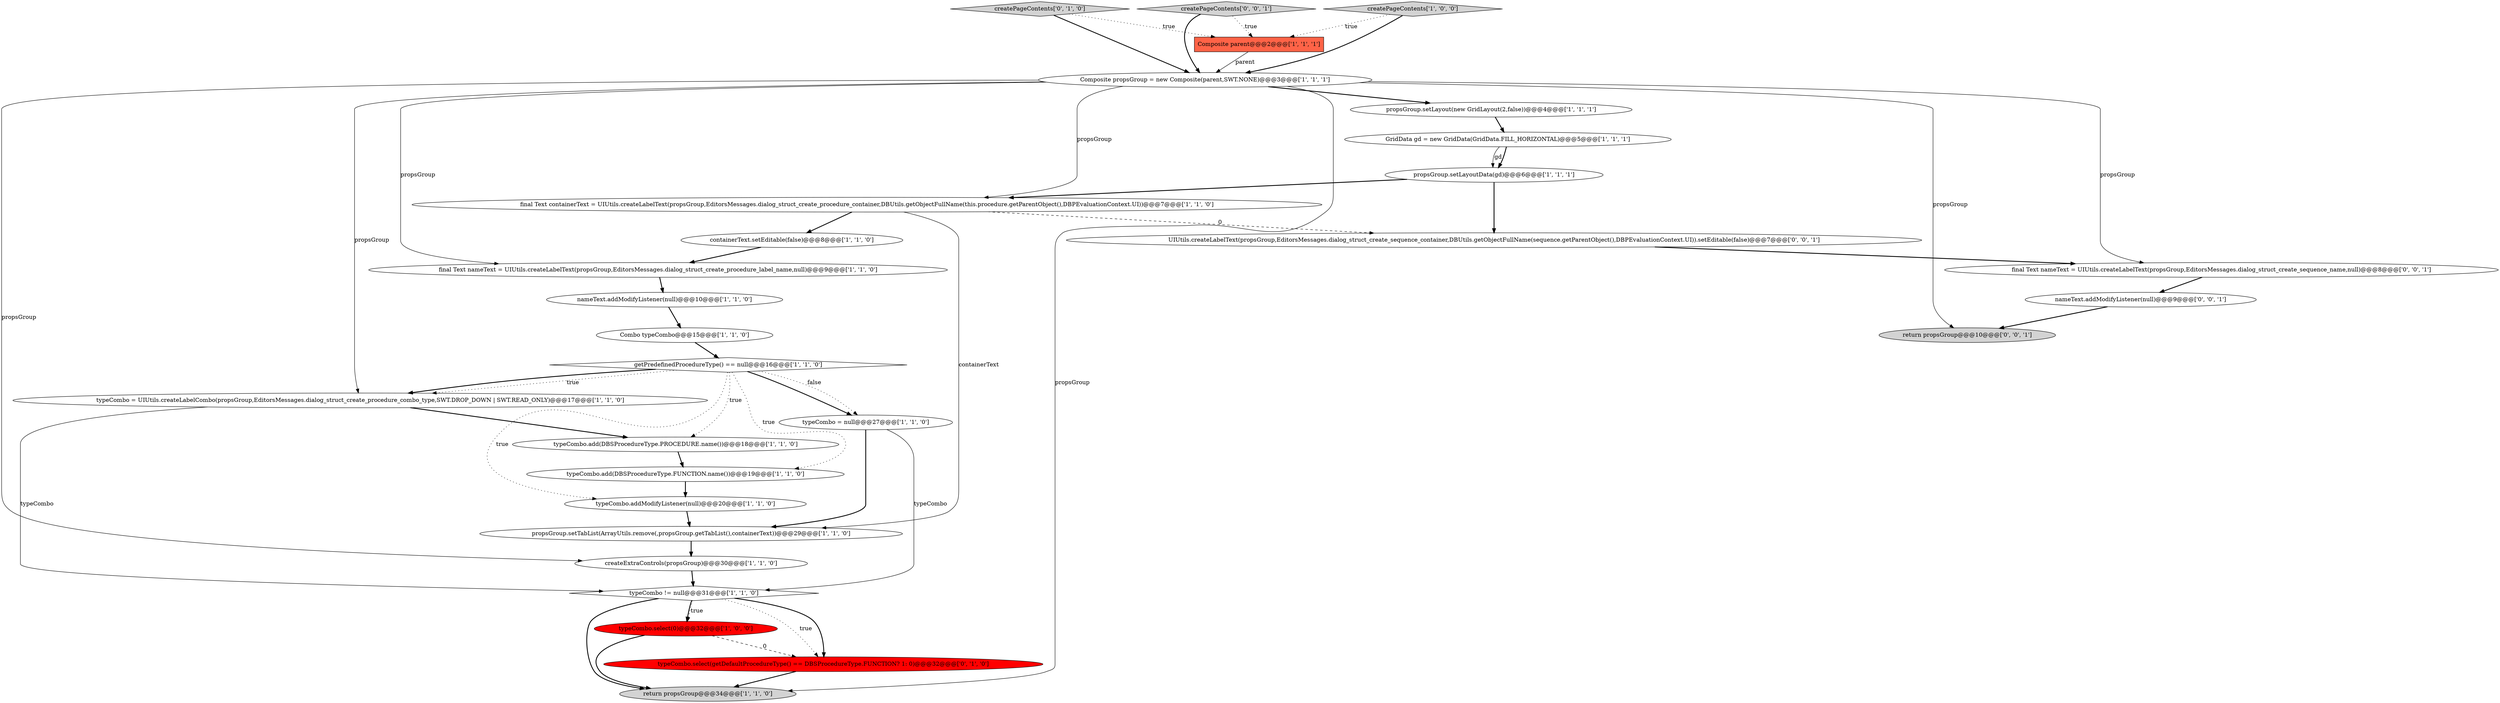 digraph {
19 [style = filled, label = "Composite parent@@@2@@@['1', '1', '1']", fillcolor = tomato, shape = box image = "AAA0AAABBB1BBB"];
25 [style = filled, label = "nameText.addModifyListener(null)@@@9@@@['0', '0', '1']", fillcolor = white, shape = ellipse image = "AAA0AAABBB3BBB"];
17 [style = filled, label = "final Text nameText = UIUtils.createLabelText(propsGroup,EditorsMessages.dialog_struct_create_procedure_label_name,null)@@@9@@@['1', '1', '0']", fillcolor = white, shape = ellipse image = "AAA0AAABBB1BBB"];
13 [style = filled, label = "createExtraControls(propsGroup)@@@30@@@['1', '1', '0']", fillcolor = white, shape = ellipse image = "AAA0AAABBB1BBB"];
15 [style = filled, label = "getPredefinedProcedureType() == null@@@16@@@['1', '1', '0']", fillcolor = white, shape = diamond image = "AAA0AAABBB1BBB"];
12 [style = filled, label = "typeCombo.select(0)@@@32@@@['1', '0', '0']", fillcolor = red, shape = ellipse image = "AAA1AAABBB1BBB"];
8 [style = filled, label = "return propsGroup@@@34@@@['1', '1', '0']", fillcolor = lightgray, shape = ellipse image = "AAA0AAABBB1BBB"];
16 [style = filled, label = "final Text containerText = UIUtils.createLabelText(propsGroup,EditorsMessages.dialog_struct_create_procedure_container,DBUtils.getObjectFullName(this.procedure.getParentObject(),DBPEvaluationContext.UI))@@@7@@@['1', '1', '0']", fillcolor = white, shape = ellipse image = "AAA0AAABBB1BBB"];
22 [style = filled, label = "createPageContents['0', '1', '0']", fillcolor = lightgray, shape = diamond image = "AAA0AAABBB2BBB"];
21 [style = filled, label = "propsGroup.setLayoutData(gd)@@@6@@@['1', '1', '1']", fillcolor = white, shape = ellipse image = "AAA0AAABBB1BBB"];
5 [style = filled, label = "typeCombo.add(DBSProcedureType.FUNCTION.name())@@@19@@@['1', '1', '0']", fillcolor = white, shape = ellipse image = "AAA0AAABBB1BBB"];
2 [style = filled, label = "typeCombo != null@@@31@@@['1', '1', '0']", fillcolor = white, shape = diamond image = "AAA0AAABBB1BBB"];
23 [style = filled, label = "typeCombo.select(getDefaultProcedureType() == DBSProcedureType.FUNCTION? 1: 0)@@@32@@@['0', '1', '0']", fillcolor = red, shape = ellipse image = "AAA1AAABBB2BBB"];
14 [style = filled, label = "Composite propsGroup = new Composite(parent,SWT.NONE)@@@3@@@['1', '1', '1']", fillcolor = white, shape = ellipse image = "AAA0AAABBB1BBB"];
0 [style = filled, label = "propsGroup.setTabList(ArrayUtils.remove(,propsGroup.getTabList(),containerText))@@@29@@@['1', '1', '0']", fillcolor = white, shape = ellipse image = "AAA0AAABBB1BBB"];
11 [style = filled, label = "nameText.addModifyListener(null)@@@10@@@['1', '1', '0']", fillcolor = white, shape = ellipse image = "AAA0AAABBB1BBB"];
26 [style = filled, label = "return propsGroup@@@10@@@['0', '0', '1']", fillcolor = lightgray, shape = ellipse image = "AAA0AAABBB3BBB"];
4 [style = filled, label = "typeCombo.add(DBSProcedureType.PROCEDURE.name())@@@18@@@['1', '1', '0']", fillcolor = white, shape = ellipse image = "AAA0AAABBB1BBB"];
20 [style = filled, label = "typeCombo.addModifyListener(null)@@@20@@@['1', '1', '0']", fillcolor = white, shape = ellipse image = "AAA0AAABBB1BBB"];
1 [style = filled, label = "Combo typeCombo@@@15@@@['1', '1', '0']", fillcolor = white, shape = ellipse image = "AAA0AAABBB1BBB"];
9 [style = filled, label = "propsGroup.setLayout(new GridLayout(2,false))@@@4@@@['1', '1', '1']", fillcolor = white, shape = ellipse image = "AAA0AAABBB1BBB"];
27 [style = filled, label = "UIUtils.createLabelText(propsGroup,EditorsMessages.dialog_struct_create_sequence_container,DBUtils.getObjectFullName(sequence.getParentObject(),DBPEvaluationContext.UI)).setEditable(false)@@@7@@@['0', '0', '1']", fillcolor = white, shape = ellipse image = "AAA0AAABBB3BBB"];
6 [style = filled, label = "typeCombo = null@@@27@@@['1', '1', '0']", fillcolor = white, shape = ellipse image = "AAA0AAABBB1BBB"];
24 [style = filled, label = "final Text nameText = UIUtils.createLabelText(propsGroup,EditorsMessages.dialog_struct_create_sequence_name,null)@@@8@@@['0', '0', '1']", fillcolor = white, shape = ellipse image = "AAA0AAABBB3BBB"];
28 [style = filled, label = "createPageContents['0', '0', '1']", fillcolor = lightgray, shape = diamond image = "AAA0AAABBB3BBB"];
3 [style = filled, label = "GridData gd = new GridData(GridData.FILL_HORIZONTAL)@@@5@@@['1', '1', '1']", fillcolor = white, shape = ellipse image = "AAA0AAABBB1BBB"];
7 [style = filled, label = "createPageContents['1', '0', '0']", fillcolor = lightgray, shape = diamond image = "AAA0AAABBB1BBB"];
10 [style = filled, label = "containerText.setEditable(false)@@@8@@@['1', '1', '0']", fillcolor = white, shape = ellipse image = "AAA0AAABBB1BBB"];
18 [style = filled, label = "typeCombo = UIUtils.createLabelCombo(propsGroup,EditorsMessages.dialog_struct_create_procedure_combo_type,SWT.DROP_DOWN | SWT.READ_ONLY)@@@17@@@['1', '1', '0']", fillcolor = white, shape = ellipse image = "AAA0AAABBB1BBB"];
15->5 [style = dotted, label="true"];
14->17 [style = solid, label="propsGroup"];
22->19 [style = dotted, label="true"];
12->23 [style = dashed, label="0"];
0->13 [style = bold, label=""];
14->16 [style = solid, label="propsGroup"];
5->20 [style = bold, label=""];
16->10 [style = bold, label=""];
11->1 [style = bold, label=""];
21->27 [style = bold, label=""];
7->19 [style = dotted, label="true"];
16->27 [style = dashed, label="0"];
1->15 [style = bold, label=""];
20->0 [style = bold, label=""];
15->18 [style = dotted, label="true"];
14->18 [style = solid, label="propsGroup"];
14->13 [style = solid, label="propsGroup"];
15->20 [style = dotted, label="true"];
16->0 [style = solid, label="containerText"];
10->17 [style = bold, label=""];
14->8 [style = solid, label="propsGroup"];
15->6 [style = bold, label=""];
6->0 [style = bold, label=""];
15->6 [style = dotted, label="false"];
2->23 [style = dotted, label="true"];
28->19 [style = dotted, label="true"];
18->2 [style = solid, label="typeCombo"];
23->8 [style = bold, label=""];
15->18 [style = bold, label=""];
15->4 [style = dotted, label="true"];
2->12 [style = bold, label=""];
28->14 [style = bold, label=""];
7->14 [style = bold, label=""];
2->23 [style = bold, label=""];
19->14 [style = solid, label="parent"];
6->2 [style = solid, label="typeCombo"];
14->26 [style = solid, label="propsGroup"];
18->4 [style = bold, label=""];
12->8 [style = bold, label=""];
24->25 [style = bold, label=""];
3->21 [style = solid, label="gd"];
25->26 [style = bold, label=""];
2->12 [style = dotted, label="true"];
21->16 [style = bold, label=""];
9->3 [style = bold, label=""];
3->21 [style = bold, label=""];
14->9 [style = bold, label=""];
27->24 [style = bold, label=""];
22->14 [style = bold, label=""];
4->5 [style = bold, label=""];
14->24 [style = solid, label="propsGroup"];
2->8 [style = bold, label=""];
13->2 [style = bold, label=""];
17->11 [style = bold, label=""];
}
